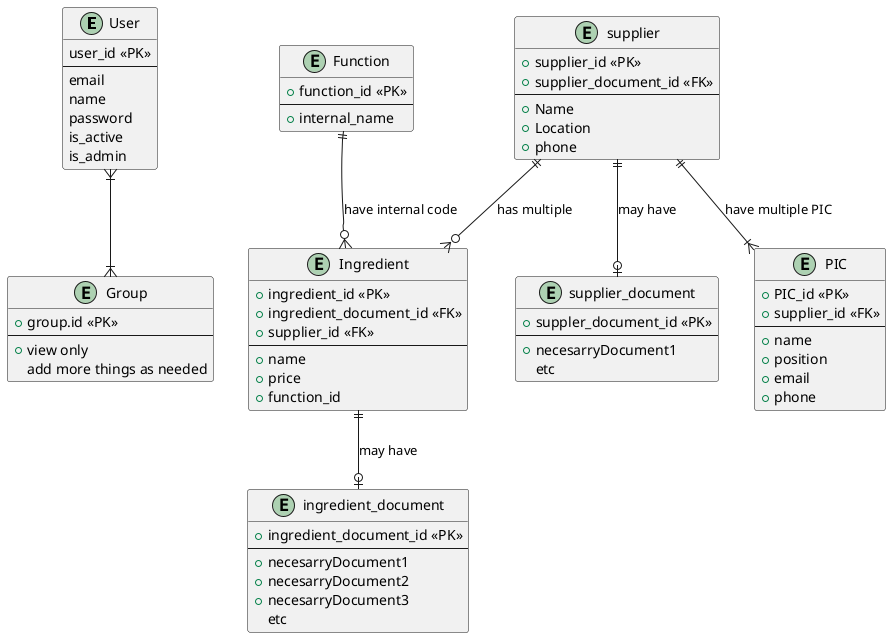 @startuml

entity User {
   user_id <<PK>>
   --
   email
   name
   password
   is_active
   is_admin
}

entity Ingredient {
  +ingredient_id <<PK>>
+ingredient_document_id <<FK>>
  +supplier_id <<FK>>
  --
  +name
  +price
  +function_id
}

entity Function {
  +function_id <<PK>>
  --
  +internal_name
}

entity ingredient_document {
  +ingredient_document_id <<PK>>
  --
  +necesarryDocument1
  +necesarryDocument2
  +necesarryDocument3
  etc
}

entity supplier {
  +supplier_id <<PK>>
  +supplier_document_id <<FK>>
  --
  +Name
  +Location
  +phone
}

entity supplier_document {
  +suppler_document_id <<PK>>
  --
  +necesarryDocument1
  etc
}

entity PIC{
  +PIC_id <<PK>>
  +supplier_id <<FK>>
  --
  +name
  +position
  +email
  +phone
}

entity Group {
+group.id <<PK>>
--
+view only
add more things as needed
}

supplier ||--o{ Ingredient : has multiple

supplier ||--o| supplier_document : may have

Function ||--o{ Ingredient : have internal code

Ingredient ||--o| ingredient_document : may have

supplier ||--|{ PIC : have multiple PIC

User }|--|{ Group

@enduml



